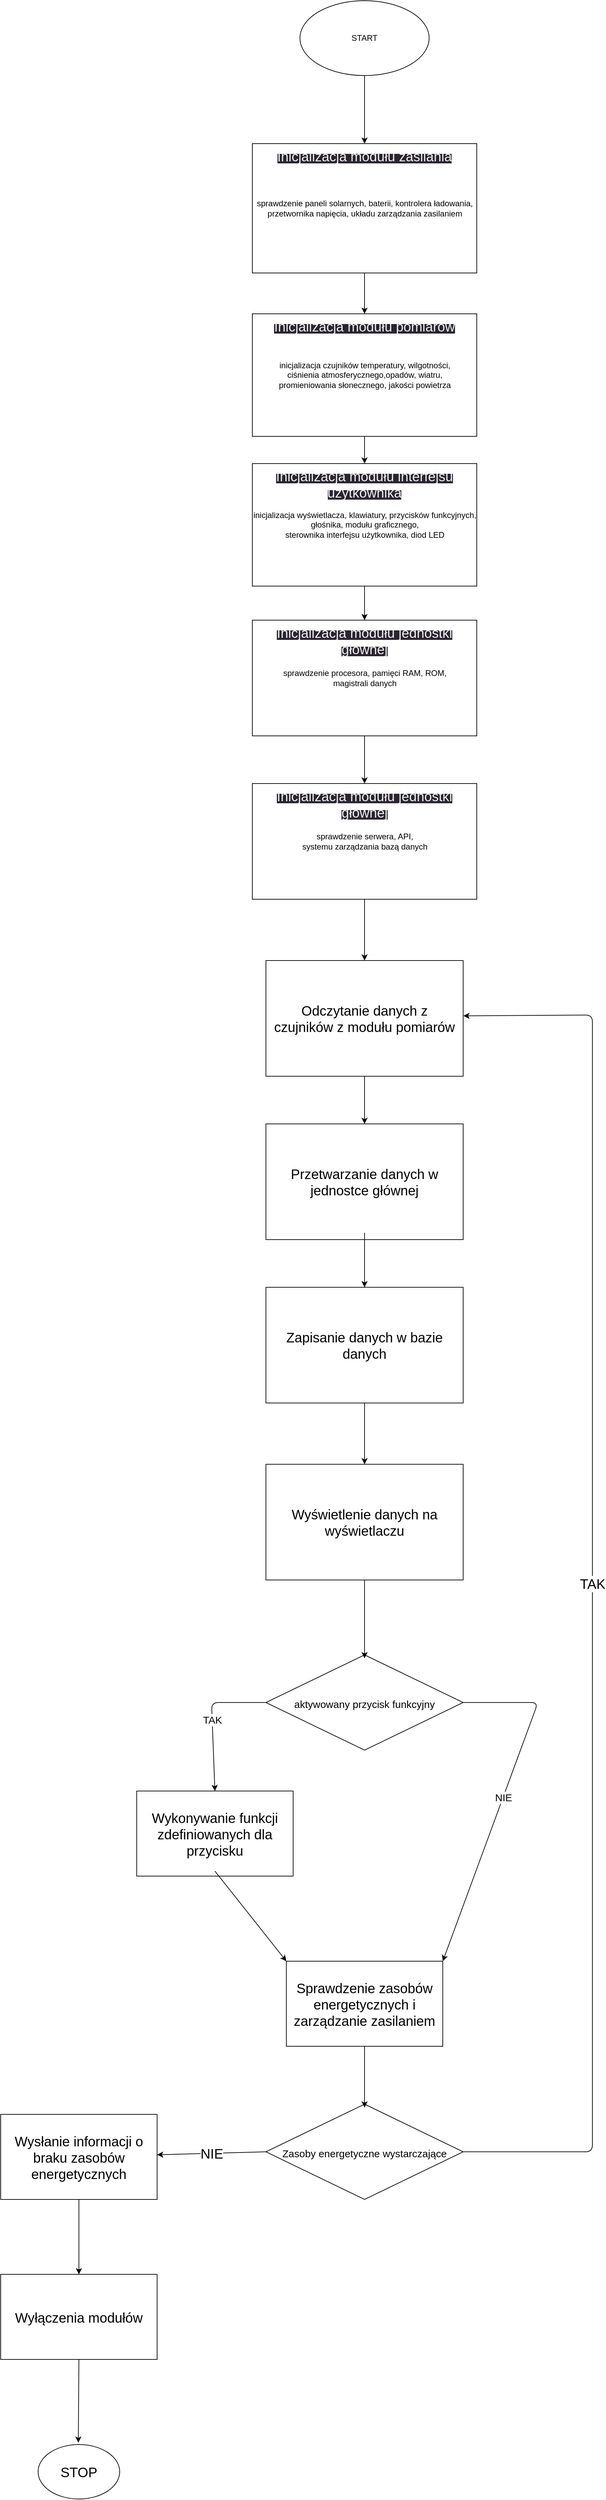 <mxfile>
    <diagram id="UOFQS9CRebYMNbXi2qn_" name="Page-1">
        <mxGraphModel dx="4766" dy="2556" grid="1" gridSize="10" guides="1" tooltips="1" connect="1" arrows="1" fold="1" page="1" pageScale="1" pageWidth="850" pageHeight="1100" math="0" shadow="0">
            <root>
                <mxCell id="0"/>
                <mxCell id="1" parent="0"/>
                <mxCell id="4" value="" style="group" vertex="1" connectable="0" parent="1">
                    <mxGeometry x="330" y="30" width="190" height="110" as="geometry"/>
                </mxCell>
                <mxCell id="2" value="" style="ellipse;whiteSpace=wrap;html=1;" vertex="1" parent="4">
                    <mxGeometry width="190" height="110" as="geometry"/>
                </mxCell>
                <mxCell id="3" value="START" style="text;html=1;strokeColor=none;fillColor=none;align=center;verticalAlign=middle;whiteSpace=wrap;rounded=0;" vertex="1" parent="4">
                    <mxGeometry x="65" y="40" width="60" height="30" as="geometry"/>
                </mxCell>
                <mxCell id="6" value="" style="endArrow=classic;html=1;exitX=0.5;exitY=1;exitDx=0;exitDy=0;entryX=0.5;entryY=0;entryDx=0;entryDy=0;" edge="1" parent="1" source="2" target="12">
                    <mxGeometry width="50" height="50" relative="1" as="geometry">
                        <mxPoint x="770" y="350" as="sourcePoint"/>
                        <mxPoint x="430" y="310" as="targetPoint"/>
                    </mxGeometry>
                </mxCell>
                <mxCell id="14" value="" style="group" vertex="1" connectable="0" parent="1">
                    <mxGeometry x="260" y="240" width="330" height="190" as="geometry"/>
                </mxCell>
                <mxCell id="12" value="sprawdzenie paneli solarnych, baterii, kontrolera ładowania, &lt;br&gt;przetwornika napięcia, układu zarządzania zasilaniem" style="html=1;" vertex="1" parent="14">
                    <mxGeometry width="330" height="190" as="geometry"/>
                </mxCell>
                <mxCell id="13" value="&lt;span style=&quot;color: rgb(240, 240, 240); font-family: Helvetica; font-style: normal; font-variant-ligatures: normal; font-variant-caps: normal; font-weight: 400; letter-spacing: normal; orphans: 2; text-indent: 0px; text-transform: none; widows: 2; word-spacing: 0px; -webkit-text-stroke-width: 0px; background-color: rgb(42, 37, 47); text-decoration-thickness: initial; text-decoration-style: initial; text-decoration-color: initial; float: none; display: inline !important;&quot;&gt;&lt;font style=&quot;font-size: 20px;&quot;&gt;Inicjalizacja modułu zasilania&lt;/font&gt;&lt;/span&gt;" style="text;whiteSpace=wrap;html=1;align=center;" vertex="1" parent="14">
                    <mxGeometry y="0.004" width="330" height="36.538" as="geometry"/>
                </mxCell>
                <mxCell id="15" value="" style="group" vertex="1" connectable="0" parent="1">
                    <mxGeometry x="260" y="490" width="330" height="180" as="geometry"/>
                </mxCell>
                <mxCell id="16" value="inicjalizacja czujników temperatury, wilgotności, &lt;br&gt;ciśnienia atmosferycznego,opadów, wiatru, &lt;br&gt;promieniowania słonecznego, jakości powietrza" style="html=1;" vertex="1" parent="15">
                    <mxGeometry width="330" height="180" as="geometry"/>
                </mxCell>
                <mxCell id="17" value="&lt;span style=&quot;color: rgb(240, 240, 240); font-family: Helvetica; font-style: normal; font-variant-ligatures: normal; font-variant-caps: normal; font-weight: 400; letter-spacing: normal; orphans: 2; text-indent: 0px; text-transform: none; widows: 2; word-spacing: 0px; -webkit-text-stroke-width: 0px; background-color: rgb(42, 37, 47); text-decoration-thickness: initial; text-decoration-style: initial; text-decoration-color: initial; float: none; display: inline !important;&quot;&gt;&lt;font style=&quot;font-size: 20px;&quot;&gt;Inicjalizacja modułu pomiarów&lt;/font&gt;&lt;/span&gt;" style="text;whiteSpace=wrap;html=1;align=center;" vertex="1" parent="15">
                    <mxGeometry width="330" height="33.08" as="geometry"/>
                </mxCell>
                <mxCell id="18" value="" style="endArrow=classic;html=1;fontSize=25;entryX=0.5;entryY=0;entryDx=0;entryDy=0;exitX=0.5;exitY=1;exitDx=0;exitDy=0;" edge="1" parent="1" source="12" target="16">
                    <mxGeometry width="50" height="50" relative="1" as="geometry">
                        <mxPoint x="120" y="530" as="sourcePoint"/>
                        <mxPoint x="170" y="480" as="targetPoint"/>
                    </mxGeometry>
                </mxCell>
                <mxCell id="19" value="" style="group" vertex="1" connectable="0" parent="1">
                    <mxGeometry x="260" y="710" width="330" height="180" as="geometry"/>
                </mxCell>
                <mxCell id="20" value="inicjalizacja wyświetlacza, klawiatury, przycisków funkcyjnych, &lt;br&gt;głośnika, modułu graficznego, &lt;br&gt;sterownika interfejsu użytkownika, diod LED" style="html=1;" vertex="1" parent="19">
                    <mxGeometry width="330" height="180" as="geometry"/>
                </mxCell>
                <mxCell id="21" value="&lt;span style=&quot;color: rgb(240, 240, 240); font-family: Helvetica; font-style: normal; font-variant-ligatures: normal; font-variant-caps: normal; font-weight: 400; letter-spacing: normal; orphans: 2; text-indent: 0px; text-transform: none; widows: 2; word-spacing: 0px; -webkit-text-stroke-width: 0px; background-color: rgb(42, 37, 47); text-decoration-thickness: initial; text-decoration-style: initial; text-decoration-color: initial; float: none; display: inline !important;&quot;&gt;&lt;font style=&quot;font-size: 20px;&quot;&gt;Inicjalizacja modułu interfejsu użytkownika&lt;/font&gt;&lt;/span&gt;" style="text;whiteSpace=wrap;html=1;align=center;" vertex="1" parent="19">
                    <mxGeometry width="330" height="34.615" as="geometry"/>
                </mxCell>
                <mxCell id="22" style="edgeStyle=none;html=1;exitX=0.5;exitY=1;exitDx=0;exitDy=0;entryX=0.5;entryY=0;entryDx=0;entryDy=0;fontSize=25;" edge="1" parent="1" source="16" target="20">
                    <mxGeometry relative="1" as="geometry"/>
                </mxCell>
                <mxCell id="23" value="" style="group" vertex="1" connectable="0" parent="1">
                    <mxGeometry x="260" y="940" width="330" height="200" as="geometry"/>
                </mxCell>
                <mxCell id="24" value="sprawdzenie procesora, pamięci RAM, ROM, &lt;br&gt;magistrali danych" style="html=1;" vertex="1" parent="23">
                    <mxGeometry width="330" height="170" as="geometry"/>
                </mxCell>
                <mxCell id="25" value="&lt;span style=&quot;color: rgb(240, 240, 240); font-family: Helvetica; font-style: normal; font-variant-ligatures: normal; font-variant-caps: normal; font-weight: 400; letter-spacing: normal; orphans: 2; text-indent: 0px; text-transform: none; widows: 2; word-spacing: 0px; -webkit-text-stroke-width: 0px; background-color: rgb(42, 37, 47); text-decoration-thickness: initial; text-decoration-style: initial; text-decoration-color: initial; float: none; display: inline !important;&quot;&gt;&lt;font style=&quot;font-size: 20px;&quot;&gt;Inicjalizacja modułu jednostki głównej&lt;/font&gt;&lt;/span&gt;" style="text;whiteSpace=wrap;html=1;align=center;" vertex="1" parent="23">
                    <mxGeometry y="-0.003" width="330" height="38.462" as="geometry"/>
                </mxCell>
                <mxCell id="26" style="edgeStyle=none;html=1;exitX=0.5;exitY=1;exitDx=0;exitDy=0;entryX=0.5;entryY=0;entryDx=0;entryDy=0;fontSize=25;" edge="1" parent="1" source="20" target="24">
                    <mxGeometry relative="1" as="geometry"/>
                </mxCell>
                <mxCell id="29" value="" style="group" vertex="1" connectable="0" parent="1">
                    <mxGeometry x="260" y="1180" width="330" height="200" as="geometry"/>
                </mxCell>
                <mxCell id="30" value="sprawdzenie serwera, API, &lt;br&gt;systemu zarządzania bazą danych" style="html=1;" vertex="1" parent="29">
                    <mxGeometry width="330" height="170" as="geometry"/>
                </mxCell>
                <mxCell id="31" value="&lt;span style=&quot;color: rgb(240, 240, 240); font-family: Helvetica; font-style: normal; font-variant-ligatures: normal; font-variant-caps: normal; font-weight: 400; letter-spacing: normal; orphans: 2; text-indent: 0px; text-transform: none; widows: 2; word-spacing: 0px; -webkit-text-stroke-width: 0px; background-color: rgb(42, 37, 47); text-decoration-thickness: initial; text-decoration-style: initial; text-decoration-color: initial; float: none; display: inline !important;&quot;&gt;&lt;font style=&quot;font-size: 20px;&quot;&gt;Inicjalizacja modułu jednostki głównej&lt;/font&gt;&lt;/span&gt;" style="text;whiteSpace=wrap;html=1;align=center;" vertex="1" parent="29">
                    <mxGeometry y="-0.003" width="330" height="38.462" as="geometry"/>
                </mxCell>
                <mxCell id="32" style="edgeStyle=none;html=1;exitX=0.5;exitY=1;exitDx=0;exitDy=0;fontSize=20;" edge="1" parent="1" source="24" target="31">
                    <mxGeometry relative="1" as="geometry"/>
                </mxCell>
                <mxCell id="35" value="" style="group" vertex="1" connectable="0" parent="1">
                    <mxGeometry x="280" y="1440" width="290" height="170" as="geometry"/>
                </mxCell>
                <mxCell id="33" value="" style="rounded=0;whiteSpace=wrap;html=1;fontSize=20;" vertex="1" parent="35">
                    <mxGeometry width="290" height="170" as="geometry"/>
                </mxCell>
                <mxCell id="34" value="Odczytanie danych z czujników z modułu pomiarów" style="text;html=1;strokeColor=none;fillColor=none;align=center;verticalAlign=middle;whiteSpace=wrap;rounded=0;fontSize=20;" vertex="1" parent="35">
                    <mxGeometry x="10" y="10" width="270" height="150" as="geometry"/>
                </mxCell>
                <mxCell id="36" style="edgeStyle=none;html=1;exitX=0.5;exitY=1;exitDx=0;exitDy=0;entryX=0.5;entryY=0;entryDx=0;entryDy=0;fontSize=20;" edge="1" parent="1" source="30" target="33">
                    <mxGeometry relative="1" as="geometry"/>
                </mxCell>
                <mxCell id="37" value="" style="group" vertex="1" connectable="0" parent="1">
                    <mxGeometry x="280" y="1680" width="290" height="170" as="geometry"/>
                </mxCell>
                <mxCell id="38" value="" style="rounded=0;whiteSpace=wrap;html=1;fontSize=20;" vertex="1" parent="37">
                    <mxGeometry width="290" height="170" as="geometry"/>
                </mxCell>
                <mxCell id="39" value="Przetwarzanie danych w jednostce głównej" style="text;html=1;strokeColor=none;fillColor=none;align=center;verticalAlign=middle;whiteSpace=wrap;rounded=0;fontSize=20;" vertex="1" parent="37">
                    <mxGeometry x="10" y="10" width="270" height="150" as="geometry"/>
                </mxCell>
                <mxCell id="40" style="edgeStyle=none;html=1;exitX=0.5;exitY=1;exitDx=0;exitDy=0;entryX=0.5;entryY=0;entryDx=0;entryDy=0;fontSize=20;" edge="1" parent="1" source="33" target="38">
                    <mxGeometry relative="1" as="geometry"/>
                </mxCell>
                <mxCell id="41" value="" style="group" vertex="1" connectable="0" parent="1">
                    <mxGeometry x="280" y="1920" width="290" height="170" as="geometry"/>
                </mxCell>
                <mxCell id="42" value="" style="rounded=0;whiteSpace=wrap;html=1;fontSize=20;" vertex="1" parent="41">
                    <mxGeometry width="290" height="170" as="geometry"/>
                </mxCell>
                <mxCell id="43" value="Zapisanie danych w bazie danych" style="text;html=1;strokeColor=none;fillColor=none;align=center;verticalAlign=middle;whiteSpace=wrap;rounded=0;fontSize=20;" vertex="1" parent="41">
                    <mxGeometry x="10" y="10" width="270" height="150" as="geometry"/>
                </mxCell>
                <mxCell id="44" style="edgeStyle=none;html=1;exitX=0.5;exitY=1;exitDx=0;exitDy=0;entryX=0.5;entryY=0;entryDx=0;entryDy=0;fontSize=20;" edge="1" parent="1" source="39" target="42">
                    <mxGeometry relative="1" as="geometry"/>
                </mxCell>
                <mxCell id="45" value="" style="group" vertex="1" connectable="0" parent="1">
                    <mxGeometry x="280" y="2180" width="290" height="170" as="geometry"/>
                </mxCell>
                <mxCell id="46" value="" style="rounded=0;whiteSpace=wrap;html=1;fontSize=20;" vertex="1" parent="45">
                    <mxGeometry width="290" height="170" as="geometry"/>
                </mxCell>
                <mxCell id="47" value="Wyświetlenie danych na wyświetlaczu" style="text;html=1;strokeColor=none;fillColor=none;align=center;verticalAlign=middle;whiteSpace=wrap;rounded=0;fontSize=20;" vertex="1" parent="45">
                    <mxGeometry x="10" y="10" width="270" height="150" as="geometry"/>
                </mxCell>
                <mxCell id="48" style="edgeStyle=none;html=1;exitX=0.5;exitY=1;exitDx=0;exitDy=0;entryX=0.5;entryY=0;entryDx=0;entryDy=0;fontSize=20;" edge="1" parent="1" source="42" target="46">
                    <mxGeometry relative="1" as="geometry"/>
                </mxCell>
                <mxCell id="51" value="" style="group" vertex="1" connectable="0" parent="1">
                    <mxGeometry x="280" y="2460" width="290" height="140" as="geometry"/>
                </mxCell>
                <mxCell id="49" value="" style="rhombus;whiteSpace=wrap;html=1;fontSize=20;" vertex="1" parent="51">
                    <mxGeometry width="290" height="140" as="geometry"/>
                </mxCell>
                <mxCell id="50" value="&lt;font style=&quot;font-size: 15px;&quot;&gt;aktywowany przycisk funkcyjny&lt;/font&gt;" style="text;html=1;strokeColor=none;fillColor=none;align=center;verticalAlign=middle;whiteSpace=wrap;rounded=0;fontSize=20;" vertex="1" parent="51">
                    <mxGeometry y="5" width="290" height="130" as="geometry"/>
                </mxCell>
                <mxCell id="52" style="edgeStyle=none;html=1;exitX=0.5;exitY=1;exitDx=0;exitDy=0;fontSize=15;entryX=0.5;entryY=0;entryDx=0;entryDy=0;" edge="1" parent="1" source="46" target="50">
                    <mxGeometry relative="1" as="geometry">
                        <mxPoint x="425.333" y="2450" as="targetPoint"/>
                    </mxGeometry>
                </mxCell>
                <mxCell id="53" value="" style="endArrow=classic;html=1;fontSize=15;exitX=1;exitY=0.5;exitDx=0;exitDy=0;entryX=1;entryY=0;entryDx=0;entryDy=0;" edge="1" parent="1" source="50" target="66">
                    <mxGeometry relative="1" as="geometry">
                        <mxPoint x="620" y="2530" as="sourcePoint"/>
                        <mxPoint x="680" y="2640" as="targetPoint"/>
                        <Array as="points">
                            <mxPoint x="680" y="2530"/>
                        </Array>
                    </mxGeometry>
                </mxCell>
                <mxCell id="54" value="NIE" style="edgeLabel;resizable=0;html=1;align=center;verticalAlign=middle;fontSize=15;" connectable="0" vertex="1" parent="53">
                    <mxGeometry relative="1" as="geometry"/>
                </mxCell>
                <mxCell id="57" value="" style="endArrow=classic;html=1;fontSize=15;exitX=0;exitY=0.5;exitDx=0;exitDy=0;entryX=0.5;entryY=0;entryDx=0;entryDy=0;" edge="1" parent="1" source="50" target="62">
                    <mxGeometry relative="1" as="geometry">
                        <mxPoint x="120" y="2500" as="sourcePoint"/>
                        <mxPoint x="200" y="2640" as="targetPoint"/>
                        <Array as="points">
                            <mxPoint x="200" y="2530"/>
                        </Array>
                    </mxGeometry>
                </mxCell>
                <mxCell id="58" value="TAK" style="edgeLabel;resizable=0;html=1;align=center;verticalAlign=middle;fontSize=15;" connectable="0" vertex="1" parent="57">
                    <mxGeometry relative="1" as="geometry"/>
                </mxCell>
                <mxCell id="61" value="" style="group" vertex="1" connectable="0" parent="1">
                    <mxGeometry x="90" y="2660" width="230" height="125" as="geometry"/>
                </mxCell>
                <mxCell id="62" value="" style="rounded=0;whiteSpace=wrap;html=1;fontSize=20;" vertex="1" parent="61">
                    <mxGeometry width="230" height="125.0" as="geometry"/>
                </mxCell>
                <mxCell id="63" value="&lt;font style=&quot;font-size: 20px;&quot;&gt;Wykonywanie funkcji zdefiniowanych dla przycisku&lt;/font&gt;" style="text;html=1;strokeColor=none;fillColor=none;align=center;verticalAlign=middle;whiteSpace=wrap;rounded=0;fontSize=20;" vertex="1" parent="61">
                    <mxGeometry x="7.931" y="7.353" width="214.138" height="110.294" as="geometry"/>
                </mxCell>
                <mxCell id="65" value="" style="group" vertex="1" connectable="0" parent="1">
                    <mxGeometry x="310" y="2910" width="230" height="125" as="geometry"/>
                </mxCell>
                <mxCell id="66" value="" style="rounded=0;whiteSpace=wrap;html=1;fontSize=20;" vertex="1" parent="65">
                    <mxGeometry width="230" height="125.0" as="geometry"/>
                </mxCell>
                <mxCell id="67" value="&lt;font style=&quot;font-size: 20px;&quot;&gt;Sprawdzenie zasobów energetycznych i zarządzanie zasilaniem&lt;/font&gt;" style="text;html=1;strokeColor=none;fillColor=none;align=center;verticalAlign=middle;whiteSpace=wrap;rounded=0;fontSize=20;" vertex="1" parent="65">
                    <mxGeometry x="7.931" y="7.353" width="214.138" height="110.294" as="geometry"/>
                </mxCell>
                <mxCell id="68" value="" style="endArrow=classic;html=1;fontSize=20;exitX=0.5;exitY=1;exitDx=0;exitDy=0;entryX=0;entryY=0;entryDx=0;entryDy=0;" edge="1" parent="1" source="63" target="66">
                    <mxGeometry width="50" height="50" relative="1" as="geometry">
                        <mxPoint x="120" y="2880" as="sourcePoint"/>
                        <mxPoint x="170" y="2830" as="targetPoint"/>
                    </mxGeometry>
                </mxCell>
                <mxCell id="70" value="" style="group" vertex="1" connectable="0" parent="1">
                    <mxGeometry x="280" y="3120" width="290" height="140" as="geometry"/>
                </mxCell>
                <mxCell id="71" value="" style="rhombus;whiteSpace=wrap;html=1;fontSize=20;" vertex="1" parent="70">
                    <mxGeometry width="290" height="140" as="geometry"/>
                </mxCell>
                <mxCell id="72" value="&lt;span style=&quot;font-size: 15px;&quot;&gt;Zasoby energetyczne wystarczające&lt;/span&gt;" style="text;html=1;strokeColor=none;fillColor=none;align=center;verticalAlign=middle;whiteSpace=wrap;rounded=0;fontSize=20;" vertex="1" parent="70">
                    <mxGeometry y="5" width="290" height="130" as="geometry"/>
                </mxCell>
                <mxCell id="73" style="edgeStyle=none;html=1;exitX=0.5;exitY=1;exitDx=0;exitDy=0;entryX=0.5;entryY=0;entryDx=0;entryDy=0;fontSize=20;" edge="1" parent="1" source="66" target="72">
                    <mxGeometry relative="1" as="geometry"/>
                </mxCell>
                <mxCell id="74" value="" style="endArrow=classic;html=1;fontSize=20;exitX=0;exitY=0.5;exitDx=0;exitDy=0;" edge="1" parent="1" source="72" target="83">
                    <mxGeometry relative="1" as="geometry">
                        <mxPoint x="170" y="3150" as="sourcePoint"/>
                        <mxPoint x="130" y="3190.0" as="targetPoint"/>
                    </mxGeometry>
                </mxCell>
                <mxCell id="75" value="NIE" style="edgeLabel;resizable=0;html=1;align=center;verticalAlign=middle;fontSize=20;" connectable="0" vertex="1" parent="74">
                    <mxGeometry relative="1" as="geometry"/>
                </mxCell>
                <mxCell id="76" value="" style="endArrow=classic;html=1;fontSize=20;exitX=1;exitY=0.5;exitDx=0;exitDy=0;entryX=1.001;entryY=0.478;entryDx=0;entryDy=0;entryPerimeter=0;" edge="1" parent="1" source="72" target="33">
                    <mxGeometry relative="1" as="geometry">
                        <mxPoint x="680" y="3189.71" as="sourcePoint"/>
                        <mxPoint x="760" y="1440" as="targetPoint"/>
                        <Array as="points">
                            <mxPoint x="760" y="3190"/>
                            <mxPoint x="760" y="1520"/>
                        </Array>
                    </mxGeometry>
                </mxCell>
                <mxCell id="77" value="TAK" style="edgeLabel;resizable=0;html=1;align=center;verticalAlign=middle;fontSize=20;" connectable="0" vertex="1" parent="76">
                    <mxGeometry relative="1" as="geometry"/>
                </mxCell>
                <mxCell id="82" value="" style="group" vertex="1" connectable="0" parent="1">
                    <mxGeometry x="-110" y="3135" width="230" height="125" as="geometry"/>
                </mxCell>
                <mxCell id="83" value="" style="rounded=0;whiteSpace=wrap;html=1;fontSize=20;" vertex="1" parent="82">
                    <mxGeometry width="230" height="125.0" as="geometry"/>
                </mxCell>
                <mxCell id="84" value="Wysłanie informacji o braku zasobów energetycznych" style="text;html=1;strokeColor=none;fillColor=none;align=center;verticalAlign=middle;whiteSpace=wrap;rounded=0;fontSize=20;" vertex="1" parent="82">
                    <mxGeometry x="7.931" y="7.353" width="214.138" height="110.294" as="geometry"/>
                </mxCell>
                <mxCell id="85" value="" style="endArrow=classic;html=1;fontSize=20;exitX=0.5;exitY=1;exitDx=0;exitDy=0;" edge="1" parent="1" source="83" target="88">
                    <mxGeometry width="50" height="50" relative="1" as="geometry">
                        <mxPoint x="10" y="3380" as="sourcePoint"/>
                        <mxPoint x="5" y="3350" as="targetPoint"/>
                    </mxGeometry>
                </mxCell>
                <mxCell id="87" value="" style="group" vertex="1" connectable="0" parent="1">
                    <mxGeometry x="-110" y="3370" width="230" height="125" as="geometry"/>
                </mxCell>
                <mxCell id="88" value="" style="rounded=0;whiteSpace=wrap;html=1;fontSize=20;" vertex="1" parent="87">
                    <mxGeometry width="230" height="125.0" as="geometry"/>
                </mxCell>
                <mxCell id="89" value="Wyłączenia modułów" style="text;html=1;strokeColor=none;fillColor=none;align=center;verticalAlign=middle;whiteSpace=wrap;rounded=0;fontSize=20;" vertex="1" parent="87">
                    <mxGeometry x="7.931" y="7.353" width="214.138" height="110.294" as="geometry"/>
                </mxCell>
                <mxCell id="91" value="" style="ellipse;whiteSpace=wrap;html=1;fontSize=20;" vertex="1" parent="1">
                    <mxGeometry x="-55" y="3620" width="120" height="80" as="geometry"/>
                </mxCell>
                <mxCell id="92" value="STOP" style="text;html=1;strokeColor=none;fillColor=none;align=center;verticalAlign=middle;whiteSpace=wrap;rounded=0;fontSize=20;" vertex="1" parent="1">
                    <mxGeometry x="-25" y="3645" width="60" height="30" as="geometry"/>
                </mxCell>
                <mxCell id="93" value="" style="endArrow=classic;html=1;fontSize=20;exitX=0.5;exitY=1;exitDx=0;exitDy=0;entryX=0.493;entryY=-0.034;entryDx=0;entryDy=0;entryPerimeter=0;" edge="1" parent="1" source="88" target="91">
                    <mxGeometry width="50" height="50" relative="1" as="geometry">
                        <mxPoint x="30" y="3570" as="sourcePoint"/>
                        <mxPoint x="80" y="3520" as="targetPoint"/>
                    </mxGeometry>
                </mxCell>
            </root>
        </mxGraphModel>
    </diagram>
</mxfile>